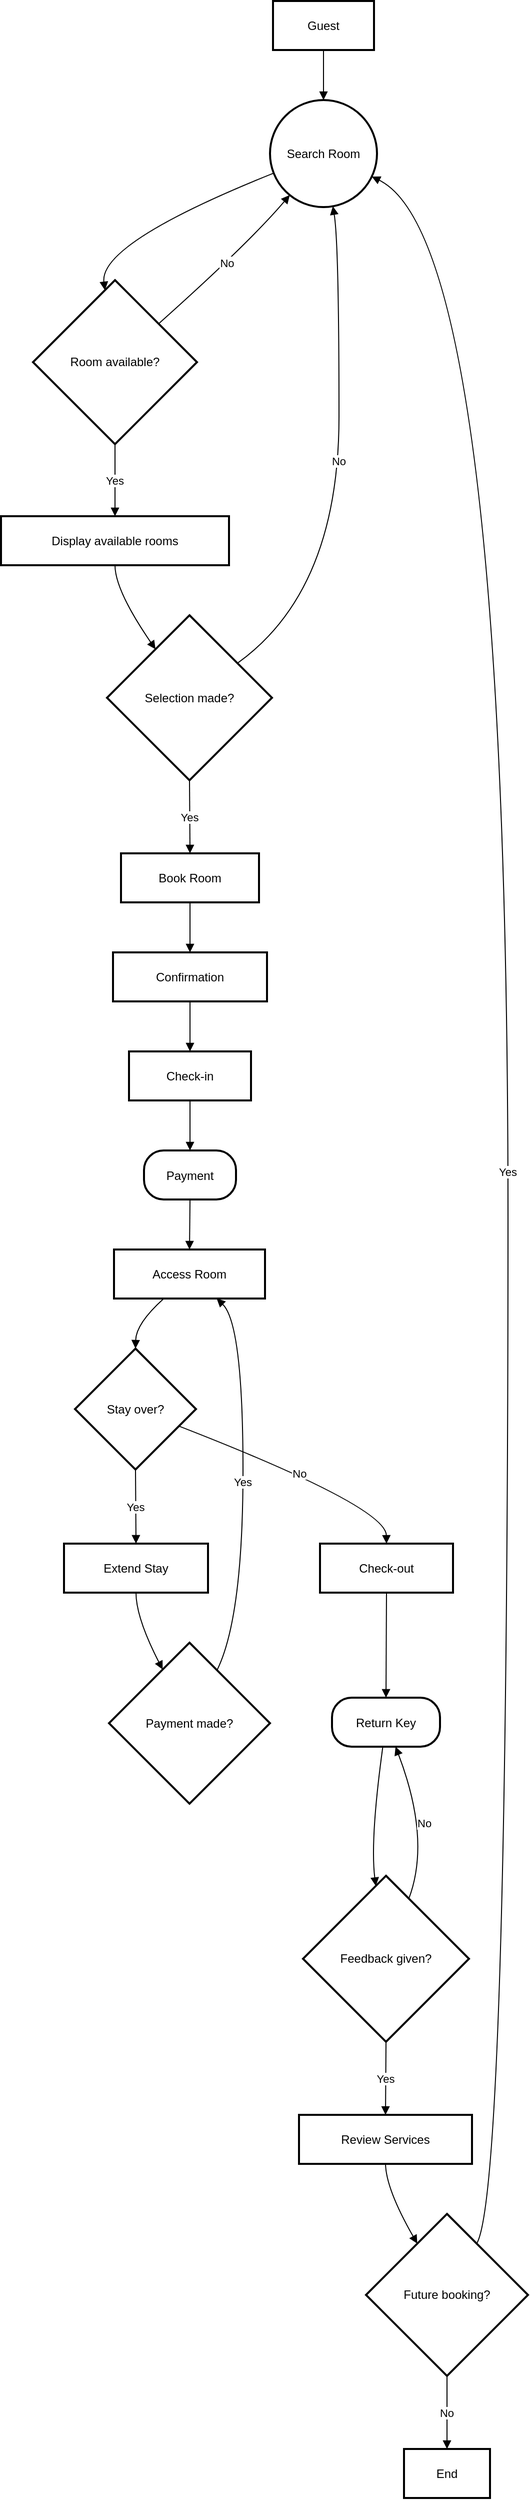 <mxfile version="25.0.3">
  <diagram name="Page-1" id="0rqYnwSH_9qOb8aZpqTA">
    <mxGraphModel>
      <root>
        <mxCell id="0" />
        <mxCell id="1" parent="0" />
        <mxCell id="2" value="Guest" style="whiteSpace=wrap;strokeWidth=2;" vertex="1" parent="1">
          <mxGeometry x="280" y="8" width="101" height="49" as="geometry" />
        </mxCell>
        <mxCell id="3" value="Search Room" style="ellipse;aspect=fixed;strokeWidth=2;whiteSpace=wrap;" vertex="1" parent="1">
          <mxGeometry x="277" y="107" width="107" height="107" as="geometry" />
        </mxCell>
        <mxCell id="4" value="Room available?" style="rhombus;strokeWidth=2;whiteSpace=wrap;" vertex="1" parent="1">
          <mxGeometry x="40" y="287" width="164" height="164" as="geometry" />
        </mxCell>
        <mxCell id="5" value="Display available rooms" style="whiteSpace=wrap;strokeWidth=2;" vertex="1" parent="1">
          <mxGeometry x="8" y="523" width="228" height="49" as="geometry" />
        </mxCell>
        <mxCell id="6" value="Selection made?" style="rhombus;strokeWidth=2;whiteSpace=wrap;" vertex="1" parent="1">
          <mxGeometry x="114" y="622" width="165" height="165" as="geometry" />
        </mxCell>
        <mxCell id="7" value="Book Room" style="whiteSpace=wrap;strokeWidth=2;" vertex="1" parent="1">
          <mxGeometry x="128" y="860" width="138" height="49" as="geometry" />
        </mxCell>
        <mxCell id="8" value="Confirmation" style="whiteSpace=wrap;strokeWidth=2;" vertex="1" parent="1">
          <mxGeometry x="120" y="959" width="154" height="49" as="geometry" />
        </mxCell>
        <mxCell id="9" value="Check-in" style="whiteSpace=wrap;strokeWidth=2;" vertex="1" parent="1">
          <mxGeometry x="136" y="1058" width="122" height="49" as="geometry" />
        </mxCell>
        <mxCell id="10" value="Payment" style="rounded=1;arcSize=40;strokeWidth=2" vertex="1" parent="1">
          <mxGeometry x="151" y="1157" width="92" height="49" as="geometry" />
        </mxCell>
        <mxCell id="11" value="Access Room" style="whiteSpace=wrap;strokeWidth=2;" vertex="1" parent="1">
          <mxGeometry x="121" y="1256" width="151" height="49" as="geometry" />
        </mxCell>
        <mxCell id="12" value="Stay over?" style="rhombus;strokeWidth=2;whiteSpace=wrap;" vertex="1" parent="1">
          <mxGeometry x="82" y="1355" width="121" height="121" as="geometry" />
        </mxCell>
        <mxCell id="13" value="Extend Stay" style="whiteSpace=wrap;strokeWidth=2;" vertex="1" parent="1">
          <mxGeometry x="71" y="1550" width="144" height="49" as="geometry" />
        </mxCell>
        <mxCell id="14" value="Payment made?" style="rhombus;strokeWidth=2;whiteSpace=wrap;" vertex="1" parent="1">
          <mxGeometry x="116" y="1649" width="161" height="161" as="geometry" />
        </mxCell>
        <mxCell id="15" value="Check-out" style="whiteSpace=wrap;strokeWidth=2;" vertex="1" parent="1">
          <mxGeometry x="327" y="1550" width="133" height="49" as="geometry" />
        </mxCell>
        <mxCell id="16" value="Return Key" style="rounded=1;arcSize=40;strokeWidth=2" vertex="1" parent="1">
          <mxGeometry x="339" y="1704" width="108" height="49" as="geometry" />
        </mxCell>
        <mxCell id="17" value="Feedback given?" style="rhombus;strokeWidth=2;whiteSpace=wrap;" vertex="1" parent="1">
          <mxGeometry x="310" y="1882" width="166" height="166" as="geometry" />
        </mxCell>
        <mxCell id="18" value="Review Services" style="whiteSpace=wrap;strokeWidth=2;" vertex="1" parent="1">
          <mxGeometry x="306" y="2121" width="173" height="49" as="geometry" />
        </mxCell>
        <mxCell id="19" value="Future booking?" style="rhombus;strokeWidth=2;whiteSpace=wrap;" vertex="1" parent="1">
          <mxGeometry x="373" y="2220" width="162" height="162" as="geometry" />
        </mxCell>
        <mxCell id="20" value="End" style="whiteSpace=wrap;strokeWidth=2;" vertex="1" parent="1">
          <mxGeometry x="411" y="2455" width="86" height="49" as="geometry" />
        </mxCell>
        <mxCell id="21" value="" style="curved=1;startArrow=none;endArrow=block;exitX=0.5;exitY=1;entryX=0.5;entryY=0;" edge="1" parent="1" source="2" target="3">
          <mxGeometry relative="1" as="geometry">
            <Array as="points" />
          </mxGeometry>
        </mxCell>
        <mxCell id="22" value="" style="curved=1;startArrow=none;endArrow=block;exitX=0;exitY=0.7;entryX=0.43;entryY=0;" edge="1" parent="1" source="3" target="4">
          <mxGeometry relative="1" as="geometry">
            <Array as="points">
              <mxPoint x="106" y="250" />
            </Array>
          </mxGeometry>
        </mxCell>
        <mxCell id="23" value="Yes" style="curved=1;startArrow=none;endArrow=block;exitX=0.5;exitY=0.99;entryX=0.5;entryY=0;" edge="1" parent="1" source="4" target="5">
          <mxGeometry relative="1" as="geometry">
            <Array as="points" />
          </mxGeometry>
        </mxCell>
        <mxCell id="24" value="" style="curved=1;startArrow=none;endArrow=block;exitX=0.5;exitY=1;entryX=0.15;entryY=0;" edge="1" parent="1" source="5" target="6">
          <mxGeometry relative="1" as="geometry">
            <Array as="points">
              <mxPoint x="122" y="597" />
            </Array>
          </mxGeometry>
        </mxCell>
        <mxCell id="25" value="Yes" style="curved=1;startArrow=none;endArrow=block;exitX=0.5;exitY=1;entryX=0.5;entryY=0;" edge="1" parent="1" source="6" target="7">
          <mxGeometry relative="1" as="geometry">
            <Array as="points" />
          </mxGeometry>
        </mxCell>
        <mxCell id="26" value="" style="curved=1;startArrow=none;endArrow=block;exitX=0.5;exitY=1;entryX=0.5;entryY=0;" edge="1" parent="1" source="7" target="8">
          <mxGeometry relative="1" as="geometry">
            <Array as="points" />
          </mxGeometry>
        </mxCell>
        <mxCell id="27" value="" style="curved=1;startArrow=none;endArrow=block;exitX=0.5;exitY=1;entryX=0.5;entryY=0;" edge="1" parent="1" source="8" target="9">
          <mxGeometry relative="1" as="geometry">
            <Array as="points" />
          </mxGeometry>
        </mxCell>
        <mxCell id="28" value="" style="curved=1;startArrow=none;endArrow=block;exitX=0.5;exitY=1;entryX=0.5;entryY=0;" edge="1" parent="1" source="9" target="10">
          <mxGeometry relative="1" as="geometry">
            <Array as="points" />
          </mxGeometry>
        </mxCell>
        <mxCell id="29" value="" style="curved=1;startArrow=none;endArrow=block;exitX=0.5;exitY=1;entryX=0.5;entryY=0;" edge="1" parent="1" source="10" target="11">
          <mxGeometry relative="1" as="geometry">
            <Array as="points" />
          </mxGeometry>
        </mxCell>
        <mxCell id="30" value="" style="curved=1;startArrow=none;endArrow=block;exitX=0.33;exitY=1;entryX=0.5;entryY=0;" edge="1" parent="1" source="11" target="12">
          <mxGeometry relative="1" as="geometry">
            <Array as="points">
              <mxPoint x="143" y="1330" />
            </Array>
          </mxGeometry>
        </mxCell>
        <mxCell id="31" value="Yes" style="curved=1;startArrow=none;endArrow=block;exitX=0.5;exitY=1.01;entryX=0.5;entryY=-0.01;" edge="1" parent="1" source="12" target="13">
          <mxGeometry relative="1" as="geometry">
            <Array as="points" />
          </mxGeometry>
        </mxCell>
        <mxCell id="32" value="" style="curved=1;startArrow=none;endArrow=block;exitX=0.5;exitY=0.99;entryX=0.25;entryY=0;" edge="1" parent="1" source="13" target="14">
          <mxGeometry relative="1" as="geometry">
            <Array as="points">
              <mxPoint x="143" y="1624" />
            </Array>
          </mxGeometry>
        </mxCell>
        <mxCell id="33" value="Yes" style="curved=1;startArrow=none;endArrow=block;exitX=0.76;exitY=0;entryX=0.68;entryY=1;" edge="1" parent="1" source="14" target="11">
          <mxGeometry relative="1" as="geometry">
            <Array as="points">
              <mxPoint x="250" y="1624" />
              <mxPoint x="250" y="1330" />
            </Array>
          </mxGeometry>
        </mxCell>
        <mxCell id="34" value="No" style="curved=1;startArrow=none;endArrow=block;exitX=1.01;exitY=0.7;entryX=0.5;entryY=-0.01;" edge="1" parent="1" source="12" target="15">
          <mxGeometry relative="1" as="geometry">
            <Array as="points">
              <mxPoint x="393" y="1513" />
            </Array>
          </mxGeometry>
        </mxCell>
        <mxCell id="35" value="" style="curved=1;startArrow=none;endArrow=block;exitX=0.5;exitY=0.99;entryX=0.5;entryY=0.01;" edge="1" parent="1" source="15" target="16">
          <mxGeometry relative="1" as="geometry">
            <Array as="points" />
          </mxGeometry>
        </mxCell>
        <mxCell id="36" value="" style="curved=1;startArrow=none;endArrow=block;exitX=0.47;exitY=1.01;entryX=0.43;entryY=0;" edge="1" parent="1" source="16" target="17">
          <mxGeometry relative="1" as="geometry">
            <Array as="points">
              <mxPoint x="377" y="1846" />
            </Array>
          </mxGeometry>
        </mxCell>
        <mxCell id="37" value="Yes" style="curved=1;startArrow=none;endArrow=block;exitX=0.5;exitY=1;entryX=0.5;entryY=0;" edge="1" parent="1" source="17" target="18">
          <mxGeometry relative="1" as="geometry">
            <Array as="points" />
          </mxGeometry>
        </mxCell>
        <mxCell id="38" value="" style="curved=1;startArrow=none;endArrow=block;exitX=0.5;exitY=1;entryX=0.21;entryY=0;" edge="1" parent="1" source="18" target="19">
          <mxGeometry relative="1" as="geometry">
            <Array as="points">
              <mxPoint x="393" y="2195" />
            </Array>
          </mxGeometry>
        </mxCell>
        <mxCell id="39" value="Yes" style="curved=1;startArrow=none;endArrow=block;exitX=0.79;exitY=0;entryX=1;entryY=0.74;" edge="1" parent="1" source="19" target="3">
          <mxGeometry relative="1" as="geometry">
            <Array as="points">
              <mxPoint x="515" y="2195" />
              <mxPoint x="515" y="250" />
            </Array>
          </mxGeometry>
        </mxCell>
        <mxCell id="40" value="No" style="curved=1;startArrow=none;endArrow=block;exitX=0.5;exitY=1;entryX=0.5;entryY=0.01;" edge="1" parent="1" source="19" target="20">
          <mxGeometry relative="1" as="geometry">
            <Array as="points" />
          </mxGeometry>
        </mxCell>
        <mxCell id="41" value="No" style="curved=1;startArrow=none;endArrow=block;exitX=0.69;exitY=0;entryX=0.59;entryY=1.01;" edge="1" parent="1" source="17" target="16">
          <mxGeometry relative="1" as="geometry">
            <Array as="points">
              <mxPoint x="438" y="1846" />
            </Array>
          </mxGeometry>
        </mxCell>
        <mxCell id="42" value="No" style="curved=1;startArrow=none;endArrow=block;exitX=1;exitY=0.14;entryX=0.59;entryY=1;" edge="1" parent="1" source="6" target="3">
          <mxGeometry relative="1" as="geometry">
            <Array as="points">
              <mxPoint x="346" y="597" />
              <mxPoint x="346" y="250" />
            </Array>
          </mxGeometry>
        </mxCell>
        <mxCell id="43" value="No" style="curved=1;startArrow=none;endArrow=block;exitX=1;exitY=0.06;entryX=0.09;entryY=1;" edge="1" parent="1" source="4" target="3">
          <mxGeometry relative="1" as="geometry">
            <Array as="points">
              <mxPoint x="256" y="250" />
            </Array>
          </mxGeometry>
        </mxCell>
      </root>
    </mxGraphModel>
  </diagram>
</mxfile>
